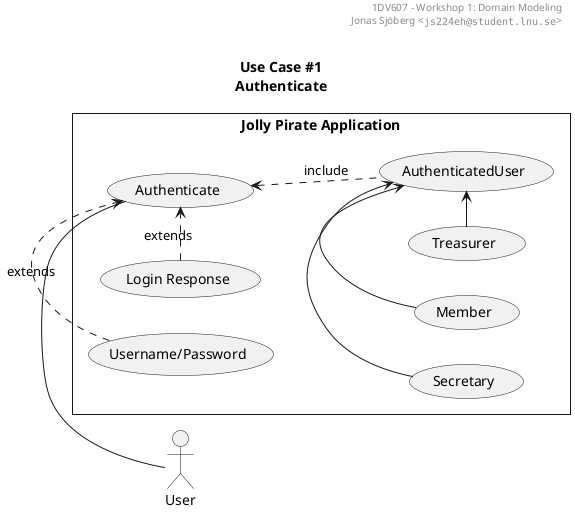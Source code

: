 ' ~~~~~~~~~~~~~~~~~~~~~~~~~~~~~~~~~~~~~~~~~~~~~~~~~~~~~~
' 1DV607 -- Object-Oriented Design and Analysis with UML
' Workshop 1: Domain Modeling
' ~~~~~~~~~~~~~~~~~~~~~~~~~~~~~~~~~~~~~~~~~~~~~~~~~~~~~~
' Created by Jonas Sjöberg (js224eh) on 2017-09-04.
' Linnaeus University
' ""js224eh@student.lnu.se""
' ""http://www.jonasjberg.com""
' ""https://github.com/jonasjberg""

@startuml
' ______________________________________________________________________________
' ____ CONFIGURATION OPTIONS ___________________________________________________
' debug flag creates a 'svek.dot' and 'svek.svg' file in ~/
' !pragma svek_trace on

skinparam {
    monochrome true
    'backgroundColor transparent
    classBackgroundColor transparent
    style strictuml
}

' ______________________________________________________________________________
' ____ USECASE DIAGRAM _________________________________________________________

header
1DV607 - Workshop 1: Domain Modeling
Jonas Sjöberg <""js224eh@student.lnu.se"">
end header

title \nUse Case #1\nAuthenticate

:User: as User


rectangle "Jolly Pirate Application" {
    (Username/Password)              as (UsernamePassword)
    (Login Response) as (AuthResponse)
    (Authenticate)                   as (Authenticate)

    (AuthenticatedUser)              as (RoleAny)
    (Member)                         as (RoleMember)
    (Treasurer)                      as (RoleTreasurer)
    (Secretary)                      as (RoleSecretary)

    left to right direction
    User - Authenticate


    (AuthResponse) .> (Authenticate) : extends
    (UsernamePassword) .> (Authenticate) : extends

    (Authenticate) <.. (RoleAny) : include

    (RoleTreasurer) -> (RoleAny)
    (RoleMember) -> (RoleAny)
    (RoleSecretary) -> (RoleAny)

    '(RoleTreasurer) .> (Authenticate) : include
    '(RoleMember) .> (Authenticate)  : include
    '(RoleSecretary) .> (Authenticate)  : include
}
@enduml